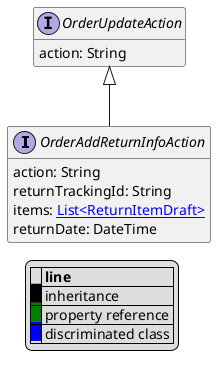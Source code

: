 @startuml

hide empty fields
hide empty methods
legend
|= |= line |
|<back:black>   </back>| inheritance |
|<back:green>   </back>| property reference |
|<back:blue>   </back>| discriminated class |
endlegend
interface OrderAddReturnInfoAction [[OrderAddReturnInfoAction.svg]] extends OrderUpdateAction {
    action: String
    returnTrackingId: String
    items: [[ReturnItemDraft.svg List<ReturnItemDraft>]]
    returnDate: DateTime
}
interface OrderUpdateAction [[OrderUpdateAction.svg]]  {
    action: String
}





@enduml
